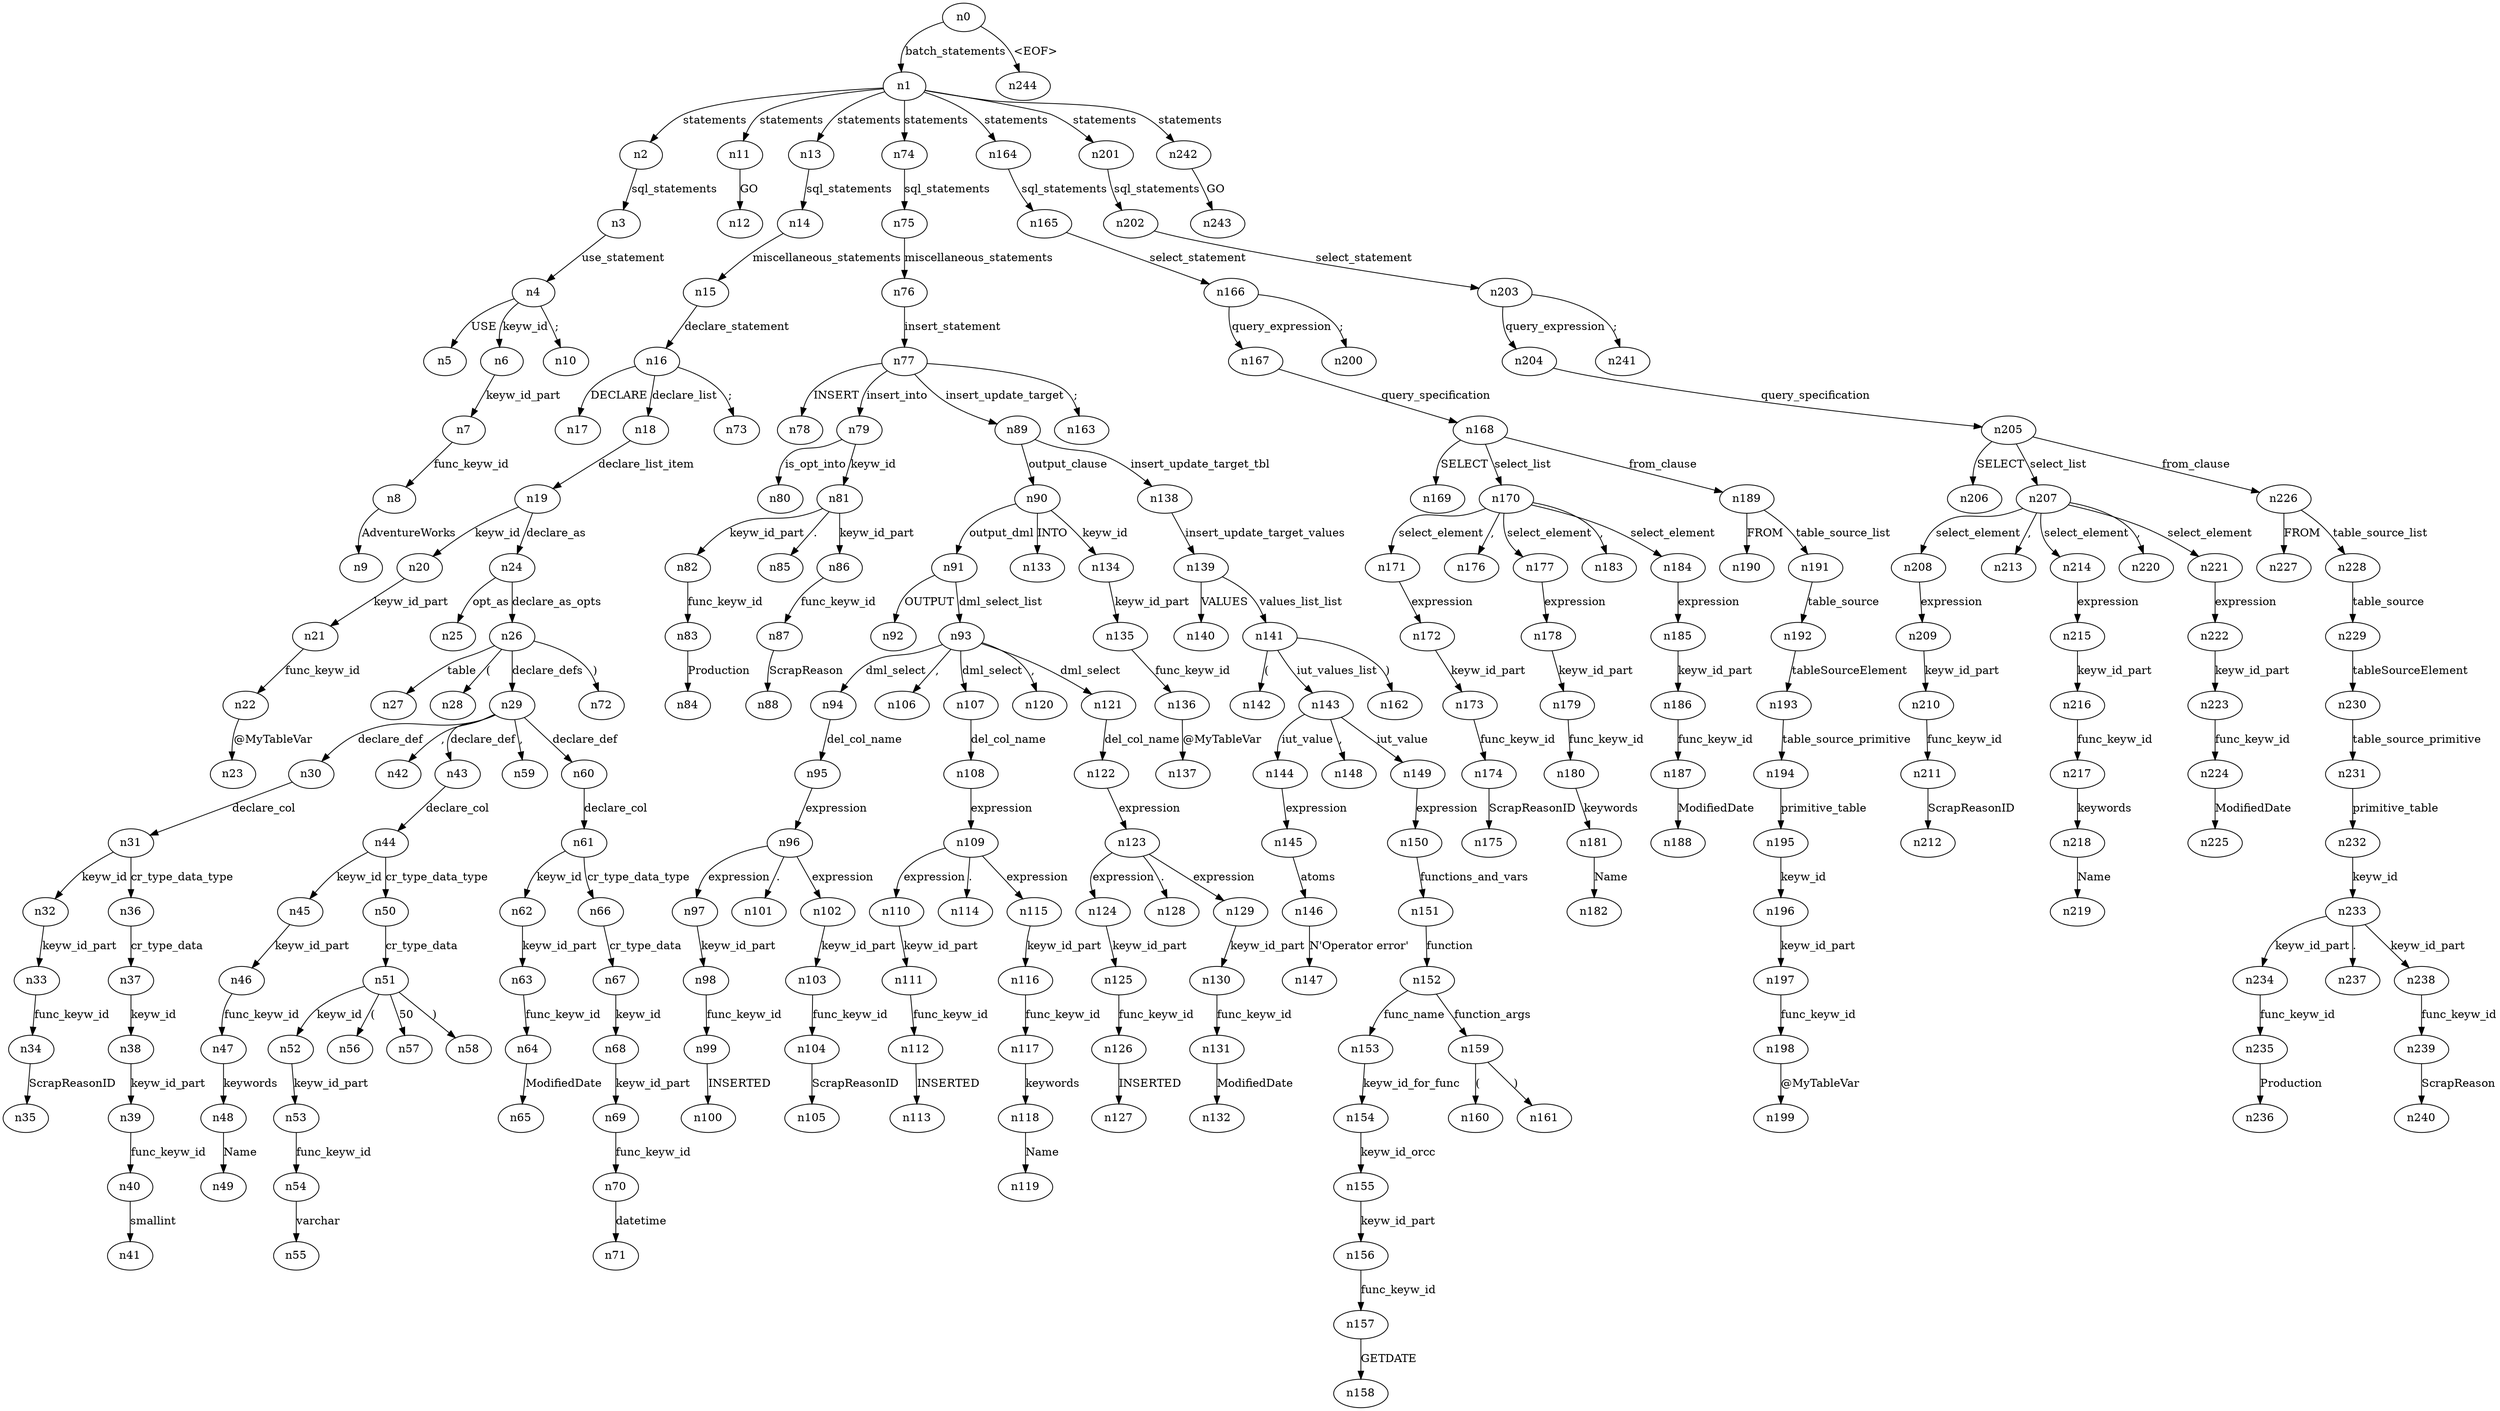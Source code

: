 digraph ParseTree {
  n0 -> n1 [label="batch_statements"];
  n1 -> n2 [label="statements"];
  n2 -> n3 [label="sql_statements"];
  n3 -> n4 [label="use_statement"];
  n4 -> n5 [label="USE"];
  n4 -> n6 [label="keyw_id"];
  n6 -> n7 [label="keyw_id_part"];
  n7 -> n8 [label="func_keyw_id"];
  n8 -> n9 [label="AdventureWorks"];
  n4 -> n10 [label=";"];
  n1 -> n11 [label="statements"];
  n11 -> n12 [label="GO"];
  n1 -> n13 [label="statements"];
  n13 -> n14 [label="sql_statements"];
  n14 -> n15 [label="miscellaneous_statements"];
  n15 -> n16 [label="declare_statement"];
  n16 -> n17 [label="DECLARE"];
  n16 -> n18 [label="declare_list"];
  n18 -> n19 [label="declare_list_item"];
  n19 -> n20 [label="keyw_id"];
  n20 -> n21 [label="keyw_id_part"];
  n21 -> n22 [label="func_keyw_id"];
  n22 -> n23 [label="@MyTableVar"];
  n19 -> n24 [label="declare_as"];
  n24 -> n25 [label="opt_as"];
  n24 -> n26 [label="declare_as_opts"];
  n26 -> n27 [label="table"];
  n26 -> n28 [label="("];
  n26 -> n29 [label="declare_defs"];
  n29 -> n30 [label="declare_def"];
  n30 -> n31 [label="declare_col"];
  n31 -> n32 [label="keyw_id"];
  n32 -> n33 [label="keyw_id_part"];
  n33 -> n34 [label="func_keyw_id"];
  n34 -> n35 [label="ScrapReasonID"];
  n31 -> n36 [label="cr_type_data_type"];
  n36 -> n37 [label="cr_type_data"];
  n37 -> n38 [label="keyw_id"];
  n38 -> n39 [label="keyw_id_part"];
  n39 -> n40 [label="func_keyw_id"];
  n40 -> n41 [label="smallint"];
  n29 -> n42 [label=","];
  n29 -> n43 [label="declare_def"];
  n43 -> n44 [label="declare_col"];
  n44 -> n45 [label="keyw_id"];
  n45 -> n46 [label="keyw_id_part"];
  n46 -> n47 [label="func_keyw_id"];
  n47 -> n48 [label="keywords"];
  n48 -> n49 [label="Name"];
  n44 -> n50 [label="cr_type_data_type"];
  n50 -> n51 [label="cr_type_data"];
  n51 -> n52 [label="keyw_id"];
  n52 -> n53 [label="keyw_id_part"];
  n53 -> n54 [label="func_keyw_id"];
  n54 -> n55 [label="varchar"];
  n51 -> n56 [label="("];
  n51 -> n57 [label="50"];
  n51 -> n58 [label=")"];
  n29 -> n59 [label=","];
  n29 -> n60 [label="declare_def"];
  n60 -> n61 [label="declare_col"];
  n61 -> n62 [label="keyw_id"];
  n62 -> n63 [label="keyw_id_part"];
  n63 -> n64 [label="func_keyw_id"];
  n64 -> n65 [label="ModifiedDate"];
  n61 -> n66 [label="cr_type_data_type"];
  n66 -> n67 [label="cr_type_data"];
  n67 -> n68 [label="keyw_id"];
  n68 -> n69 [label="keyw_id_part"];
  n69 -> n70 [label="func_keyw_id"];
  n70 -> n71 [label="datetime"];
  n26 -> n72 [label=")"];
  n16 -> n73 [label=";"];
  n1 -> n74 [label="statements"];
  n74 -> n75 [label="sql_statements"];
  n75 -> n76 [label="miscellaneous_statements"];
  n76 -> n77 [label="insert_statement"];
  n77 -> n78 [label="INSERT"];
  n77 -> n79 [label="insert_into"];
  n79 -> n80 [label="is_opt_into"];
  n79 -> n81 [label="keyw_id"];
  n81 -> n82 [label="keyw_id_part"];
  n82 -> n83 [label="func_keyw_id"];
  n83 -> n84 [label="Production"];
  n81 -> n85 [label="."];
  n81 -> n86 [label="keyw_id_part"];
  n86 -> n87 [label="func_keyw_id"];
  n87 -> n88 [label="ScrapReason"];
  n77 -> n89 [label="insert_update_target"];
  n89 -> n90 [label="output_clause"];
  n90 -> n91 [label="output_dml"];
  n91 -> n92 [label="OUTPUT"];
  n91 -> n93 [label="dml_select_list"];
  n93 -> n94 [label="dml_select"];
  n94 -> n95 [label="del_col_name"];
  n95 -> n96 [label="expression"];
  n96 -> n97 [label="expression"];
  n97 -> n98 [label="keyw_id_part"];
  n98 -> n99 [label="func_keyw_id"];
  n99 -> n100 [label="INSERTED"];
  n96 -> n101 [label="."];
  n96 -> n102 [label="expression"];
  n102 -> n103 [label="keyw_id_part"];
  n103 -> n104 [label="func_keyw_id"];
  n104 -> n105 [label="ScrapReasonID"];
  n93 -> n106 [label=","];
  n93 -> n107 [label="dml_select"];
  n107 -> n108 [label="del_col_name"];
  n108 -> n109 [label="expression"];
  n109 -> n110 [label="expression"];
  n110 -> n111 [label="keyw_id_part"];
  n111 -> n112 [label="func_keyw_id"];
  n112 -> n113 [label="INSERTED"];
  n109 -> n114 [label="."];
  n109 -> n115 [label="expression"];
  n115 -> n116 [label="keyw_id_part"];
  n116 -> n117 [label="func_keyw_id"];
  n117 -> n118 [label="keywords"];
  n118 -> n119 [label="Name"];
  n93 -> n120 [label=","];
  n93 -> n121 [label="dml_select"];
  n121 -> n122 [label="del_col_name"];
  n122 -> n123 [label="expression"];
  n123 -> n124 [label="expression"];
  n124 -> n125 [label="keyw_id_part"];
  n125 -> n126 [label="func_keyw_id"];
  n126 -> n127 [label="INSERTED"];
  n123 -> n128 [label="."];
  n123 -> n129 [label="expression"];
  n129 -> n130 [label="keyw_id_part"];
  n130 -> n131 [label="func_keyw_id"];
  n131 -> n132 [label="ModifiedDate"];
  n90 -> n133 [label="INTO"];
  n90 -> n134 [label="keyw_id"];
  n134 -> n135 [label="keyw_id_part"];
  n135 -> n136 [label="func_keyw_id"];
  n136 -> n137 [label="@MyTableVar"];
  n89 -> n138 [label="insert_update_target_tbl"];
  n138 -> n139 [label="insert_update_target_values"];
  n139 -> n140 [label="VALUES"];
  n139 -> n141 [label="values_list_list"];
  n141 -> n142 [label="("];
  n141 -> n143 [label="iut_values_list"];
  n143 -> n144 [label="iut_value"];
  n144 -> n145 [label="expression"];
  n145 -> n146 [label="atoms"];
  n146 -> n147 [label="N'Operator error'"];
  n143 -> n148 [label=","];
  n143 -> n149 [label="iut_value"];
  n149 -> n150 [label="expression"];
  n150 -> n151 [label="functions_and_vars"];
  n151 -> n152 [label="function"];
  n152 -> n153 [label="func_name"];
  n153 -> n154 [label="keyw_id_for_func"];
  n154 -> n155 [label="keyw_id_orcc"];
  n155 -> n156 [label="keyw_id_part"];
  n156 -> n157 [label="func_keyw_id"];
  n157 -> n158 [label="GETDATE"];
  n152 -> n159 [label="function_args"];
  n159 -> n160 [label="("];
  n159 -> n161 [label=")"];
  n141 -> n162 [label=")"];
  n77 -> n163 [label=";"];
  n1 -> n164 [label="statements"];
  n164 -> n165 [label="sql_statements"];
  n165 -> n166 [label="select_statement"];
  n166 -> n167 [label="query_expression"];
  n167 -> n168 [label="query_specification"];
  n168 -> n169 [label="SELECT"];
  n168 -> n170 [label="select_list"];
  n170 -> n171 [label="select_element"];
  n171 -> n172 [label="expression"];
  n172 -> n173 [label="keyw_id_part"];
  n173 -> n174 [label="func_keyw_id"];
  n174 -> n175 [label="ScrapReasonID"];
  n170 -> n176 [label=","];
  n170 -> n177 [label="select_element"];
  n177 -> n178 [label="expression"];
  n178 -> n179 [label="keyw_id_part"];
  n179 -> n180 [label="func_keyw_id"];
  n180 -> n181 [label="keywords"];
  n181 -> n182 [label="Name"];
  n170 -> n183 [label=","];
  n170 -> n184 [label="select_element"];
  n184 -> n185 [label="expression"];
  n185 -> n186 [label="keyw_id_part"];
  n186 -> n187 [label="func_keyw_id"];
  n187 -> n188 [label="ModifiedDate"];
  n168 -> n189 [label="from_clause"];
  n189 -> n190 [label="FROM"];
  n189 -> n191 [label="table_source_list"];
  n191 -> n192 [label="table_source"];
  n192 -> n193 [label="tableSourceElement"];
  n193 -> n194 [label="table_source_primitive"];
  n194 -> n195 [label="primitive_table"];
  n195 -> n196 [label="keyw_id"];
  n196 -> n197 [label="keyw_id_part"];
  n197 -> n198 [label="func_keyw_id"];
  n198 -> n199 [label="@MyTableVar"];
  n166 -> n200 [label=";"];
  n1 -> n201 [label="statements"];
  n201 -> n202 [label="sql_statements"];
  n202 -> n203 [label="select_statement"];
  n203 -> n204 [label="query_expression"];
  n204 -> n205 [label="query_specification"];
  n205 -> n206 [label="SELECT"];
  n205 -> n207 [label="select_list"];
  n207 -> n208 [label="select_element"];
  n208 -> n209 [label="expression"];
  n209 -> n210 [label="keyw_id_part"];
  n210 -> n211 [label="func_keyw_id"];
  n211 -> n212 [label="ScrapReasonID"];
  n207 -> n213 [label=","];
  n207 -> n214 [label="select_element"];
  n214 -> n215 [label="expression"];
  n215 -> n216 [label="keyw_id_part"];
  n216 -> n217 [label="func_keyw_id"];
  n217 -> n218 [label="keywords"];
  n218 -> n219 [label="Name"];
  n207 -> n220 [label=","];
  n207 -> n221 [label="select_element"];
  n221 -> n222 [label="expression"];
  n222 -> n223 [label="keyw_id_part"];
  n223 -> n224 [label="func_keyw_id"];
  n224 -> n225 [label="ModifiedDate"];
  n205 -> n226 [label="from_clause"];
  n226 -> n227 [label="FROM"];
  n226 -> n228 [label="table_source_list"];
  n228 -> n229 [label="table_source"];
  n229 -> n230 [label="tableSourceElement"];
  n230 -> n231 [label="table_source_primitive"];
  n231 -> n232 [label="primitive_table"];
  n232 -> n233 [label="keyw_id"];
  n233 -> n234 [label="keyw_id_part"];
  n234 -> n235 [label="func_keyw_id"];
  n235 -> n236 [label="Production"];
  n233 -> n237 [label="."];
  n233 -> n238 [label="keyw_id_part"];
  n238 -> n239 [label="func_keyw_id"];
  n239 -> n240 [label="ScrapReason"];
  n203 -> n241 [label=";"];
  n1 -> n242 [label="statements"];
  n242 -> n243 [label="GO"];
  n0 -> n244 [label="<EOF>"];
}